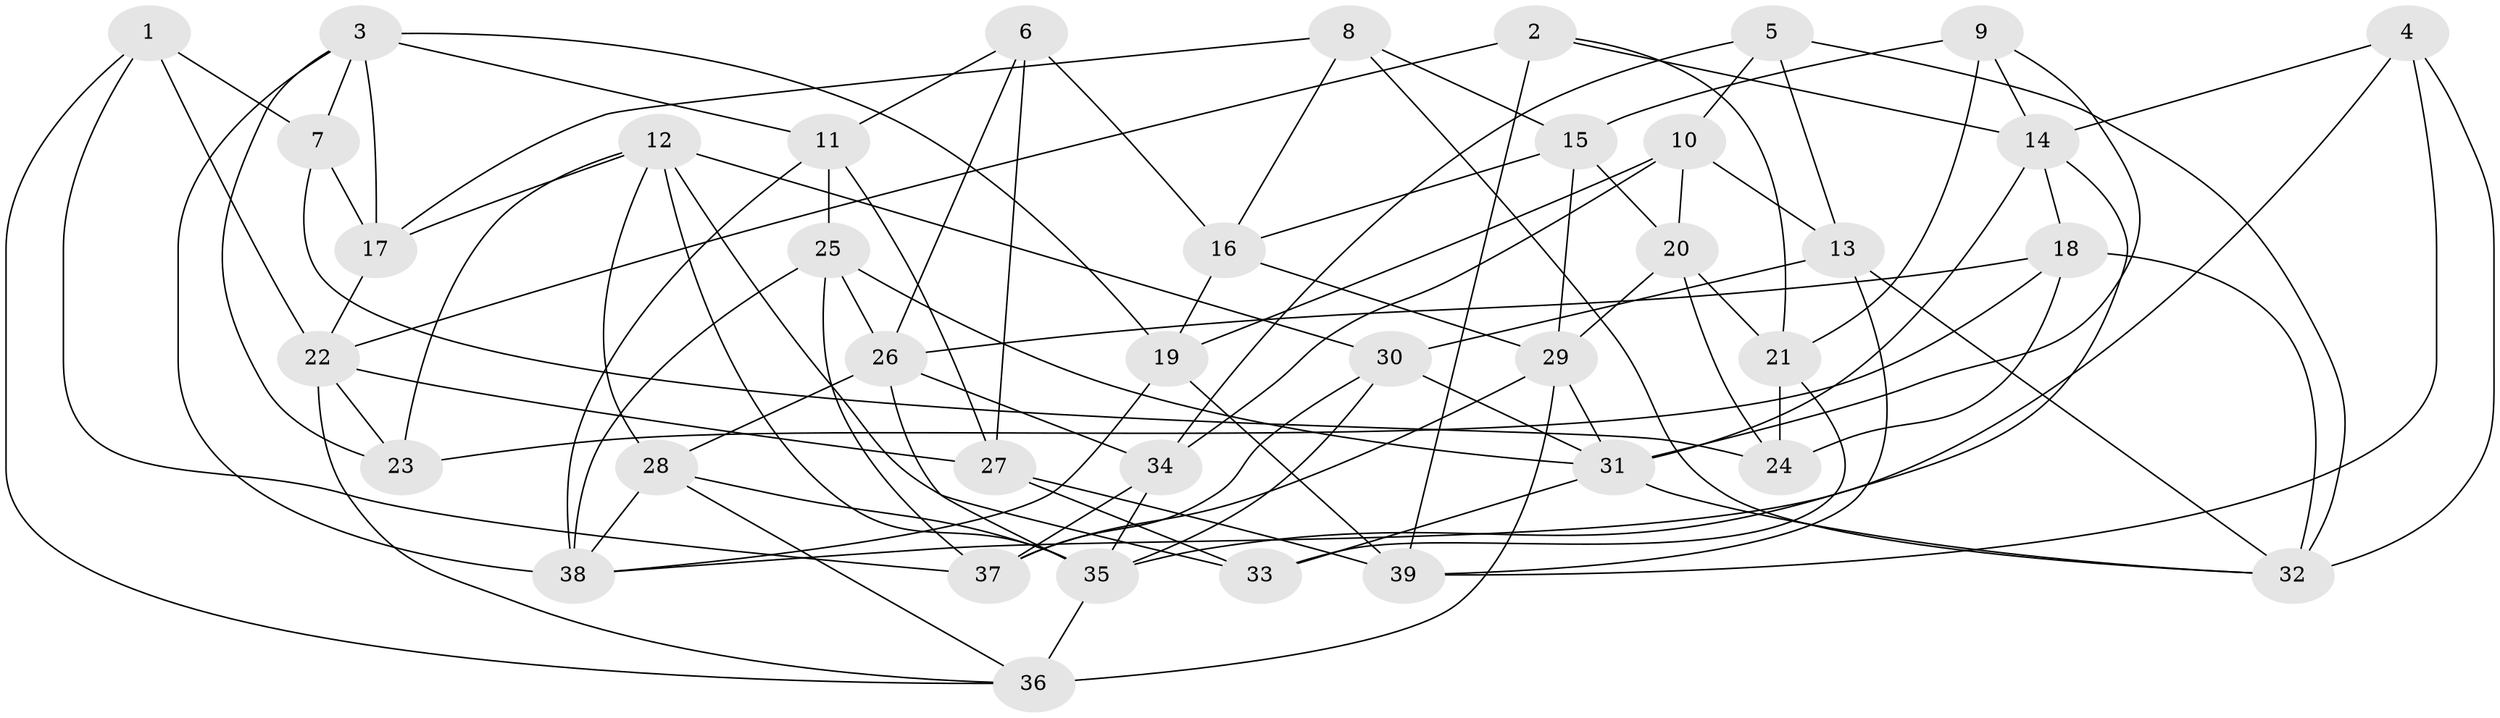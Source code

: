 // original degree distribution, {4: 1.0}
// Generated by graph-tools (version 1.1) at 2025/03/03/09/25 03:03:01]
// undirected, 39 vertices, 98 edges
graph export_dot {
graph [start="1"]
  node [color=gray90,style=filled];
  1;
  2;
  3;
  4;
  5;
  6;
  7;
  8;
  9;
  10;
  11;
  12;
  13;
  14;
  15;
  16;
  17;
  18;
  19;
  20;
  21;
  22;
  23;
  24;
  25;
  26;
  27;
  28;
  29;
  30;
  31;
  32;
  33;
  34;
  35;
  36;
  37;
  38;
  39;
  1 -- 7 [weight=1.0];
  1 -- 22 [weight=1.0];
  1 -- 36 [weight=1.0];
  1 -- 37 [weight=1.0];
  2 -- 14 [weight=1.0];
  2 -- 21 [weight=1.0];
  2 -- 22 [weight=1.0];
  2 -- 39 [weight=1.0];
  3 -- 7 [weight=1.0];
  3 -- 11 [weight=1.0];
  3 -- 17 [weight=1.0];
  3 -- 19 [weight=1.0];
  3 -- 23 [weight=1.0];
  3 -- 38 [weight=1.0];
  4 -- 14 [weight=1.0];
  4 -- 32 [weight=1.0];
  4 -- 38 [weight=1.0];
  4 -- 39 [weight=1.0];
  5 -- 10 [weight=1.0];
  5 -- 13 [weight=1.0];
  5 -- 32 [weight=1.0];
  5 -- 34 [weight=1.0];
  6 -- 11 [weight=1.0];
  6 -- 16 [weight=1.0];
  6 -- 26 [weight=1.0];
  6 -- 27 [weight=1.0];
  7 -- 17 [weight=2.0];
  7 -- 24 [weight=2.0];
  8 -- 15 [weight=1.0];
  8 -- 16 [weight=1.0];
  8 -- 17 [weight=1.0];
  8 -- 32 [weight=1.0];
  9 -- 14 [weight=1.0];
  9 -- 15 [weight=2.0];
  9 -- 21 [weight=1.0];
  9 -- 31 [weight=2.0];
  10 -- 13 [weight=1.0];
  10 -- 19 [weight=1.0];
  10 -- 20 [weight=2.0];
  10 -- 34 [weight=1.0];
  11 -- 25 [weight=2.0];
  11 -- 27 [weight=1.0];
  11 -- 38 [weight=1.0];
  12 -- 17 [weight=1.0];
  12 -- 23 [weight=1.0];
  12 -- 28 [weight=1.0];
  12 -- 30 [weight=1.0];
  12 -- 33 [weight=1.0];
  12 -- 35 [weight=1.0];
  13 -- 30 [weight=2.0];
  13 -- 32 [weight=1.0];
  13 -- 39 [weight=1.0];
  14 -- 18 [weight=1.0];
  14 -- 31 [weight=1.0];
  14 -- 35 [weight=1.0];
  15 -- 16 [weight=1.0];
  15 -- 20 [weight=1.0];
  15 -- 29 [weight=1.0];
  16 -- 19 [weight=2.0];
  16 -- 29 [weight=1.0];
  17 -- 22 [weight=1.0];
  18 -- 23 [weight=1.0];
  18 -- 24 [weight=1.0];
  18 -- 26 [weight=2.0];
  18 -- 32 [weight=1.0];
  19 -- 38 [weight=1.0];
  19 -- 39 [weight=1.0];
  20 -- 21 [weight=1.0];
  20 -- 24 [weight=1.0];
  20 -- 29 [weight=1.0];
  21 -- 24 [weight=2.0];
  21 -- 33 [weight=1.0];
  22 -- 23 [weight=1.0];
  22 -- 27 [weight=1.0];
  22 -- 36 [weight=1.0];
  25 -- 26 [weight=1.0];
  25 -- 31 [weight=1.0];
  25 -- 37 [weight=1.0];
  25 -- 38 [weight=1.0];
  26 -- 28 [weight=2.0];
  26 -- 34 [weight=1.0];
  26 -- 35 [weight=1.0];
  27 -- 33 [weight=1.0];
  27 -- 39 [weight=2.0];
  28 -- 35 [weight=1.0];
  28 -- 36 [weight=1.0];
  28 -- 38 [weight=1.0];
  29 -- 31 [weight=1.0];
  29 -- 36 [weight=1.0];
  29 -- 37 [weight=1.0];
  30 -- 31 [weight=1.0];
  30 -- 35 [weight=1.0];
  30 -- 37 [weight=1.0];
  31 -- 32 [weight=1.0];
  31 -- 33 [weight=1.0];
  34 -- 35 [weight=1.0];
  34 -- 37 [weight=2.0];
  35 -- 36 [weight=2.0];
}
